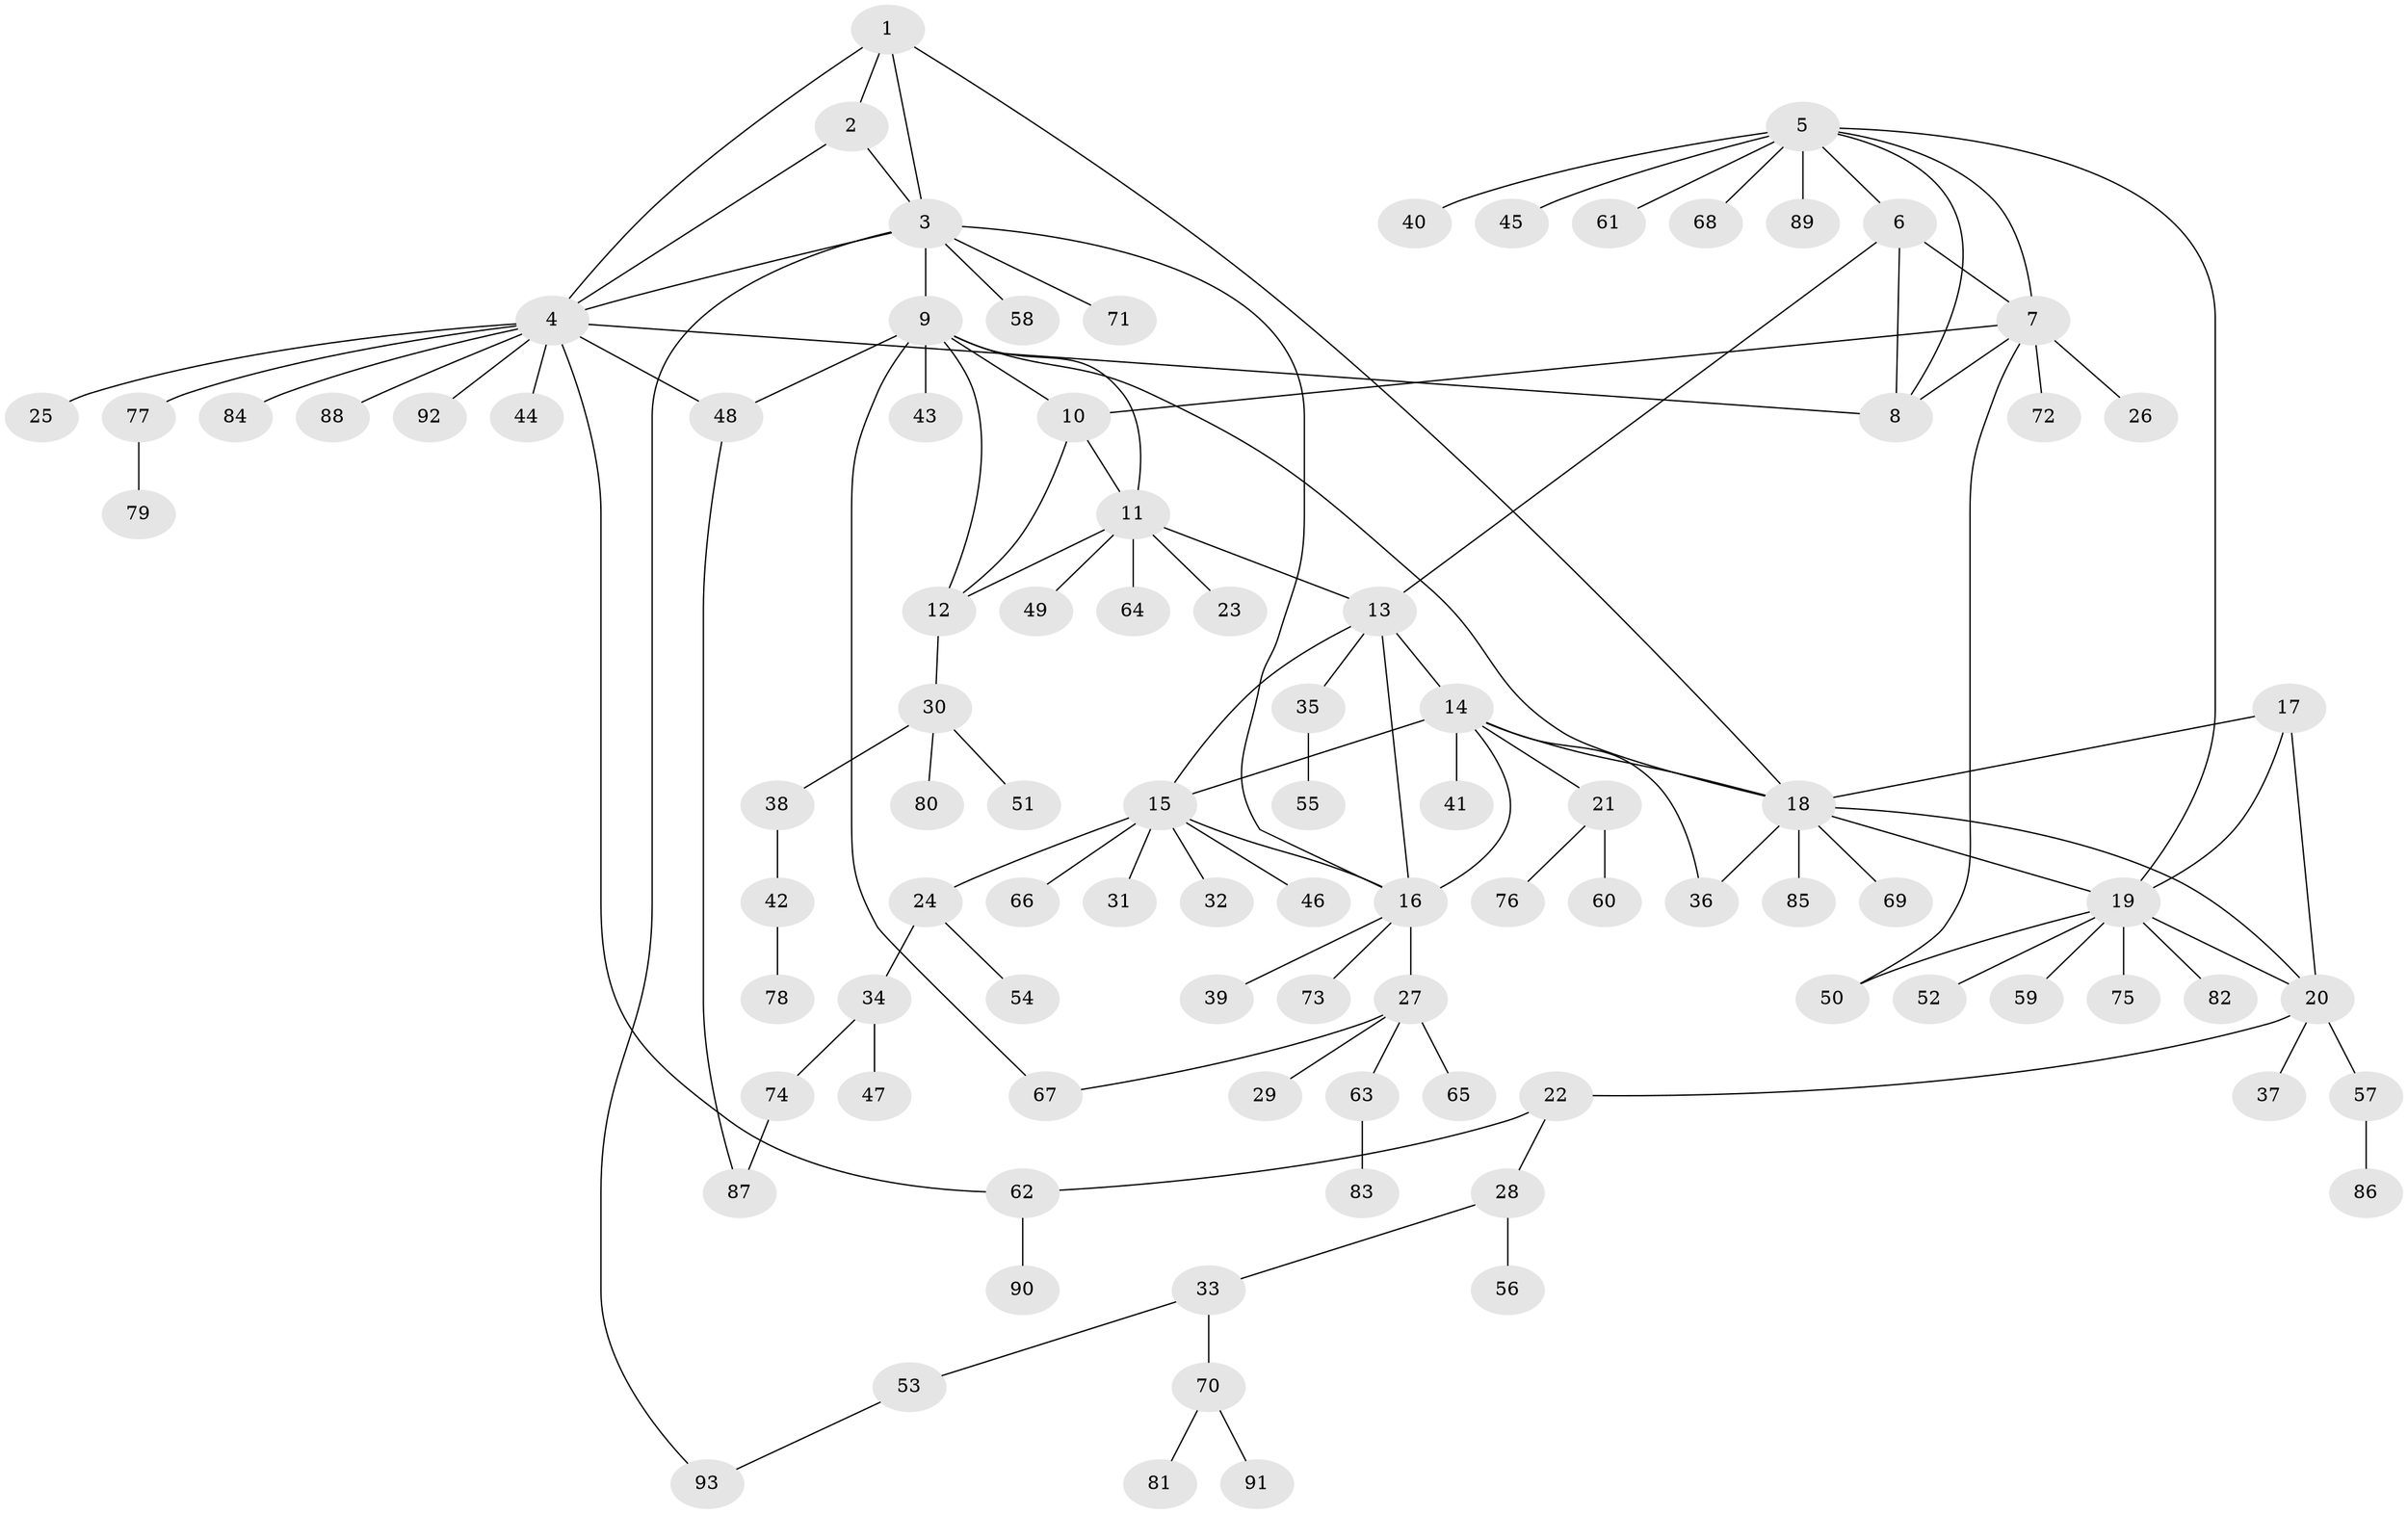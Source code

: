// coarse degree distribution, {3: 0.10638297872340426, 5: 0.0425531914893617, 6: 0.14893617021276595, 8: 0.02127659574468085, 4: 0.10638297872340426, 2: 0.2553191489361702, 7: 0.02127659574468085, 1: 0.2978723404255319}
// Generated by graph-tools (version 1.1) at 2025/52/03/04/25 22:52:10]
// undirected, 93 vertices, 120 edges
graph export_dot {
  node [color=gray90,style=filled];
  1;
  2;
  3;
  4;
  5;
  6;
  7;
  8;
  9;
  10;
  11;
  12;
  13;
  14;
  15;
  16;
  17;
  18;
  19;
  20;
  21;
  22;
  23;
  24;
  25;
  26;
  27;
  28;
  29;
  30;
  31;
  32;
  33;
  34;
  35;
  36;
  37;
  38;
  39;
  40;
  41;
  42;
  43;
  44;
  45;
  46;
  47;
  48;
  49;
  50;
  51;
  52;
  53;
  54;
  55;
  56;
  57;
  58;
  59;
  60;
  61;
  62;
  63;
  64;
  65;
  66;
  67;
  68;
  69;
  70;
  71;
  72;
  73;
  74;
  75;
  76;
  77;
  78;
  79;
  80;
  81;
  82;
  83;
  84;
  85;
  86;
  87;
  88;
  89;
  90;
  91;
  92;
  93;
  1 -- 2;
  1 -- 3;
  1 -- 4;
  1 -- 18;
  2 -- 3;
  2 -- 4;
  3 -- 4;
  3 -- 9;
  3 -- 16;
  3 -- 58;
  3 -- 71;
  3 -- 93;
  4 -- 8;
  4 -- 25;
  4 -- 44;
  4 -- 48;
  4 -- 62;
  4 -- 77;
  4 -- 84;
  4 -- 88;
  4 -- 92;
  5 -- 6;
  5 -- 7;
  5 -- 8;
  5 -- 19;
  5 -- 40;
  5 -- 45;
  5 -- 61;
  5 -- 68;
  5 -- 89;
  6 -- 7;
  6 -- 8;
  6 -- 13;
  7 -- 8;
  7 -- 10;
  7 -- 26;
  7 -- 50;
  7 -- 72;
  9 -- 10;
  9 -- 11;
  9 -- 12;
  9 -- 18;
  9 -- 43;
  9 -- 48;
  9 -- 67;
  10 -- 11;
  10 -- 12;
  11 -- 12;
  11 -- 13;
  11 -- 23;
  11 -- 49;
  11 -- 64;
  12 -- 30;
  13 -- 14;
  13 -- 15;
  13 -- 16;
  13 -- 35;
  14 -- 15;
  14 -- 16;
  14 -- 18;
  14 -- 21;
  14 -- 36;
  14 -- 41;
  15 -- 16;
  15 -- 24;
  15 -- 31;
  15 -- 32;
  15 -- 46;
  15 -- 66;
  16 -- 27;
  16 -- 39;
  16 -- 73;
  17 -- 18;
  17 -- 19;
  17 -- 20;
  18 -- 19;
  18 -- 20;
  18 -- 36;
  18 -- 69;
  18 -- 85;
  19 -- 20;
  19 -- 50;
  19 -- 52;
  19 -- 59;
  19 -- 75;
  19 -- 82;
  20 -- 22;
  20 -- 37;
  20 -- 57;
  21 -- 60;
  21 -- 76;
  22 -- 28;
  22 -- 62;
  24 -- 34;
  24 -- 54;
  27 -- 29;
  27 -- 63;
  27 -- 65;
  27 -- 67;
  28 -- 33;
  28 -- 56;
  30 -- 38;
  30 -- 51;
  30 -- 80;
  33 -- 53;
  33 -- 70;
  34 -- 47;
  34 -- 74;
  35 -- 55;
  38 -- 42;
  42 -- 78;
  48 -- 87;
  53 -- 93;
  57 -- 86;
  62 -- 90;
  63 -- 83;
  70 -- 81;
  70 -- 91;
  74 -- 87;
  77 -- 79;
}
